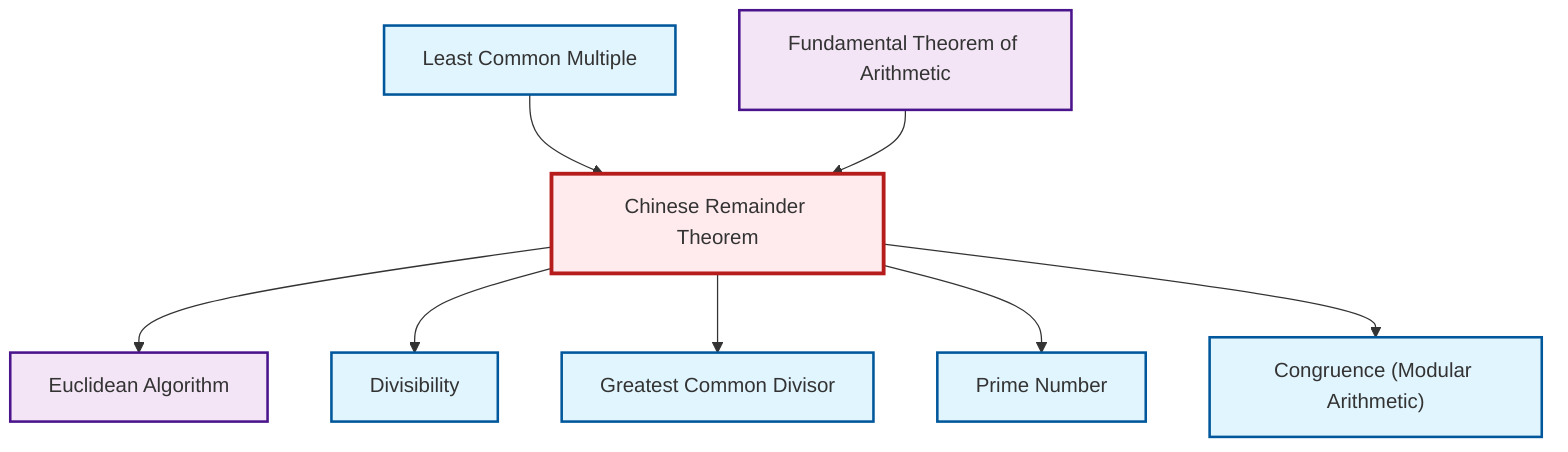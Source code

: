 graph TD
    classDef definition fill:#e1f5fe,stroke:#01579b,stroke-width:2px
    classDef theorem fill:#f3e5f5,stroke:#4a148c,stroke-width:2px
    classDef axiom fill:#fff3e0,stroke:#e65100,stroke-width:2px
    classDef example fill:#e8f5e9,stroke:#1b5e20,stroke-width:2px
    classDef current fill:#ffebee,stroke:#b71c1c,stroke-width:3px
    def-divisibility["Divisibility"]:::definition
    def-gcd["Greatest Common Divisor"]:::definition
    thm-euclidean-algorithm["Euclidean Algorithm"]:::theorem
    def-lcm["Least Common Multiple"]:::definition
    thm-fundamental-arithmetic["Fundamental Theorem of Arithmetic"]:::theorem
    def-congruence["Congruence (Modular Arithmetic)"]:::definition
    def-prime["Prime Number"]:::definition
    thm-chinese-remainder["Chinese Remainder Theorem"]:::theorem
    thm-chinese-remainder --> thm-euclidean-algorithm
    thm-chinese-remainder --> def-divisibility
    def-lcm --> thm-chinese-remainder
    thm-chinese-remainder --> def-gcd
    thm-fundamental-arithmetic --> thm-chinese-remainder
    thm-chinese-remainder --> def-prime
    thm-chinese-remainder --> def-congruence
    class thm-chinese-remainder current